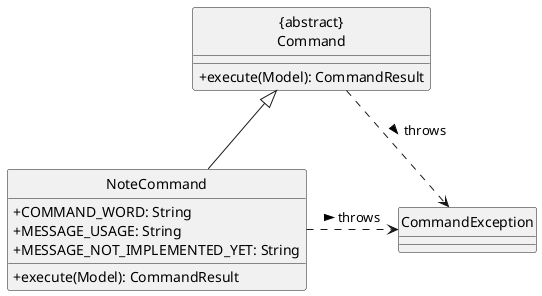 @startuml
hide circle
skinparam classAttributeIconSize 0

Class "{abstract}\nCommand" as Command {
  +execute(Model): CommandResult
}
Class NoteCommand {
  +COMMAND_WORD: String
  +MESSAGE_USAGE: String
  +MESSAGE_NOT_IMPLEMENTED_YET: String
  +execute(Model): CommandResult
}
Class CommandException

NoteCommand -up-|> Command
Command ..> CommandException: throws >
NoteCommand .right.> CommandException: throws >
@enduml

